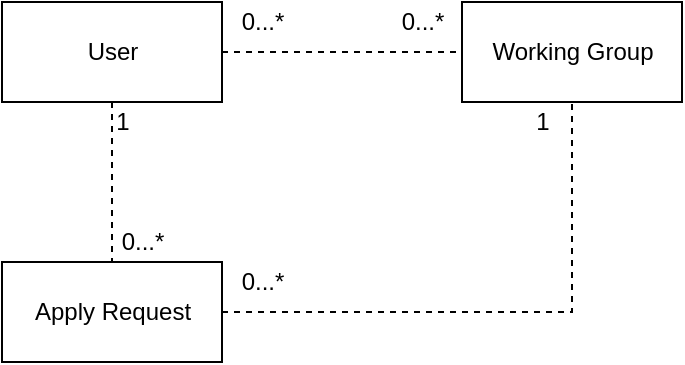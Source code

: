 <mxfile version="12.6.5" type="device"><diagram id="T_aGQP0g2SYf609Yjvx6" name="Page-1"><mxGraphModel dx="621" dy="483" grid="1" gridSize="10" guides="1" tooltips="1" connect="1" arrows="1" fold="1" page="1" pageScale="1" pageWidth="827" pageHeight="1169" math="0" shadow="0"><root><mxCell id="0"/><mxCell id="1" parent="0"/><mxCell id="rxDla2_yk-6dhrAluWd5-1" value="Working Group" style="html=1;" vertex="1" parent="1"><mxGeometry x="430" y="310" width="110" height="50" as="geometry"/></mxCell><mxCell id="rxDla2_yk-6dhrAluWd5-4" style="edgeStyle=orthogonalEdgeStyle;rounded=0;orthogonalLoop=1;jettySize=auto;html=1;exitX=0.5;exitY=1;exitDx=0;exitDy=0;entryX=0.5;entryY=0;entryDx=0;entryDy=0;dashed=1;endArrow=none;endFill=0;" edge="1" parent="1" source="rxDla2_yk-6dhrAluWd5-2" target="rxDla2_yk-6dhrAluWd5-3"><mxGeometry relative="1" as="geometry"/></mxCell><mxCell id="rxDla2_yk-6dhrAluWd5-5" style="edgeStyle=orthogonalEdgeStyle;rounded=0;orthogonalLoop=1;jettySize=auto;html=1;exitX=1;exitY=0.5;exitDx=0;exitDy=0;entryX=0;entryY=0.5;entryDx=0;entryDy=0;dashed=1;endArrow=none;endFill=0;" edge="1" parent="1" source="rxDla2_yk-6dhrAluWd5-2" target="rxDla2_yk-6dhrAluWd5-1"><mxGeometry relative="1" as="geometry"/></mxCell><mxCell id="rxDla2_yk-6dhrAluWd5-2" value="User" style="html=1;" vertex="1" parent="1"><mxGeometry x="200" y="310" width="110" height="50" as="geometry"/></mxCell><mxCell id="rxDla2_yk-6dhrAluWd5-6" style="edgeStyle=orthogonalEdgeStyle;rounded=0;orthogonalLoop=1;jettySize=auto;html=1;exitX=1;exitY=0.5;exitDx=0;exitDy=0;entryX=0.5;entryY=1;entryDx=0;entryDy=0;dashed=1;endArrow=none;endFill=0;" edge="1" parent="1" source="rxDla2_yk-6dhrAluWd5-3" target="rxDla2_yk-6dhrAluWd5-1"><mxGeometry relative="1" as="geometry"/></mxCell><mxCell id="rxDla2_yk-6dhrAluWd5-3" value="Apply Request" style="html=1;" vertex="1" parent="1"><mxGeometry x="200" y="440" width="110" height="50" as="geometry"/></mxCell><mxCell id="rxDla2_yk-6dhrAluWd5-7" value="0...*" style="text;html=1;align=center;verticalAlign=middle;resizable=0;points=[];autosize=1;" vertex="1" parent="1"><mxGeometry x="250" y="420" width="40" height="20" as="geometry"/></mxCell><mxCell id="rxDla2_yk-6dhrAluWd5-8" value="1" style="text;html=1;align=center;verticalAlign=middle;resizable=0;points=[];autosize=1;" vertex="1" parent="1"><mxGeometry x="250" y="360" width="20" height="20" as="geometry"/></mxCell><mxCell id="rxDla2_yk-6dhrAluWd5-9" value="1" style="text;html=1;align=center;verticalAlign=middle;resizable=0;points=[];autosize=1;" vertex="1" parent="1"><mxGeometry x="460" y="360" width="20" height="20" as="geometry"/></mxCell><mxCell id="rxDla2_yk-6dhrAluWd5-10" value="0...*" style="text;html=1;align=center;verticalAlign=middle;resizable=0;points=[];autosize=1;" vertex="1" parent="1"><mxGeometry x="310" y="440" width="40" height="20" as="geometry"/></mxCell><mxCell id="rxDla2_yk-6dhrAluWd5-11" value="0...*" style="text;html=1;align=center;verticalAlign=middle;resizable=0;points=[];autosize=1;" vertex="1" parent="1"><mxGeometry x="310" y="310" width="40" height="20" as="geometry"/></mxCell><mxCell id="rxDla2_yk-6dhrAluWd5-12" value="0...*" style="text;html=1;align=center;verticalAlign=middle;resizable=0;points=[];autosize=1;" vertex="1" parent="1"><mxGeometry x="390" y="310" width="40" height="20" as="geometry"/></mxCell></root></mxGraphModel></diagram></mxfile>